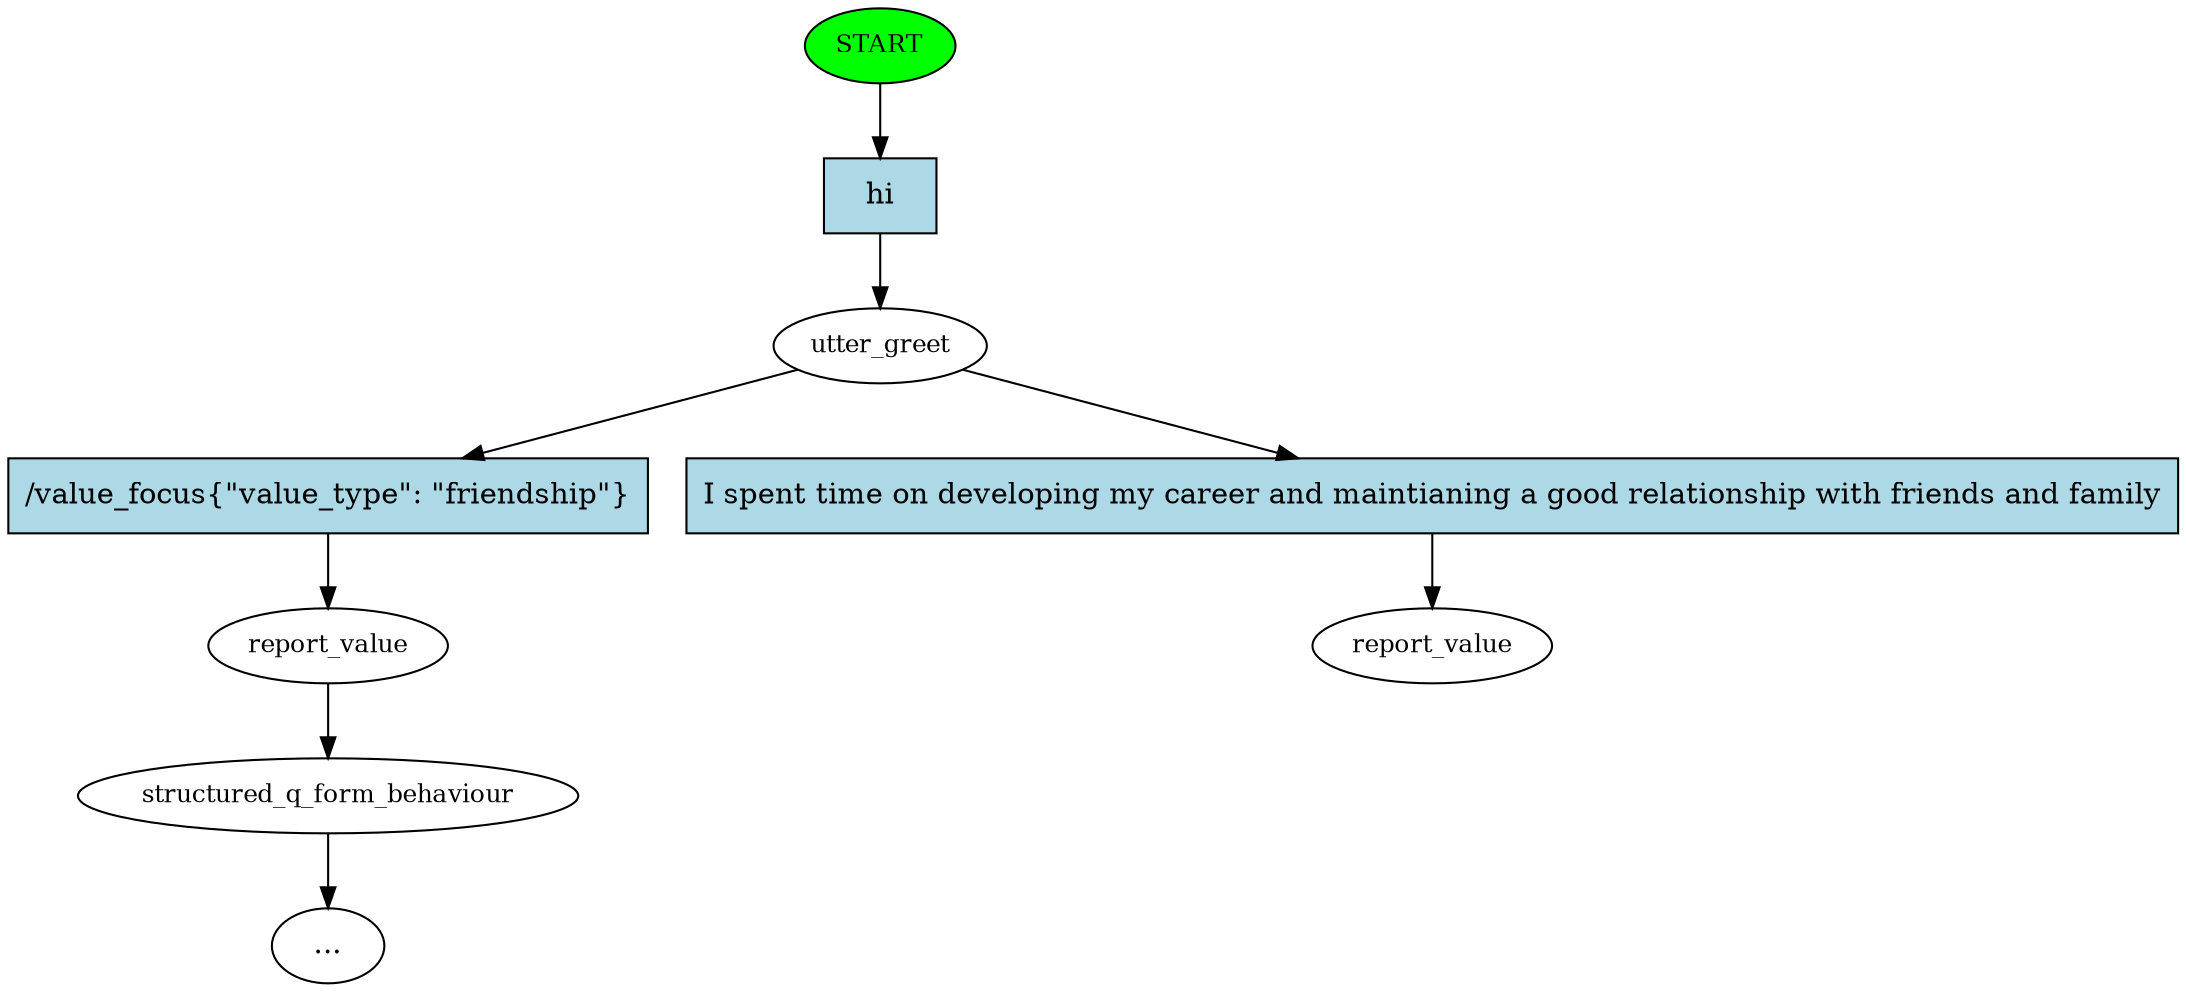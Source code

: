 digraph  {
0 [class="start active", fillcolor=green, fontsize=12, label=START, style=filled];
1 [class=active, fontsize=12, label=utter_greet];
2 [class="", fontsize=12, label=report_value];
3 [class="", fontsize=12, label=structured_q_form_behaviour];
"-6" [class=ellipsis, label="..."];
14 [class="dashed active", fontsize=12, label=report_value];
15 [class="intent active", fillcolor=lightblue, label=hi, shape=rect, style=filled];
16 [class=intent, fillcolor=lightblue, label="/value_focus\{\"value_type\":\ \"friendship\"\}", shape=rect, style=filled];
17 [class="intent active", fillcolor=lightblue, label="I\ spent\ time\ on\ developing\ my\ career\ and\ maintianing\ a\ good\ relationship\ with\ friends\ and\ family", shape=rect, style=filled];
0 -> 15  [class=active, key=0];
1 -> 16  [class="", key=0];
1 -> 17  [class=active, key=0];
2 -> 3  [class="", key=NONE, label=""];
3 -> "-6"  [class="", key=NONE, label=""];
15 -> 1  [class=active, key=0];
16 -> 2  [class="", key=0];
17 -> 14  [class=active, key=0];
}
